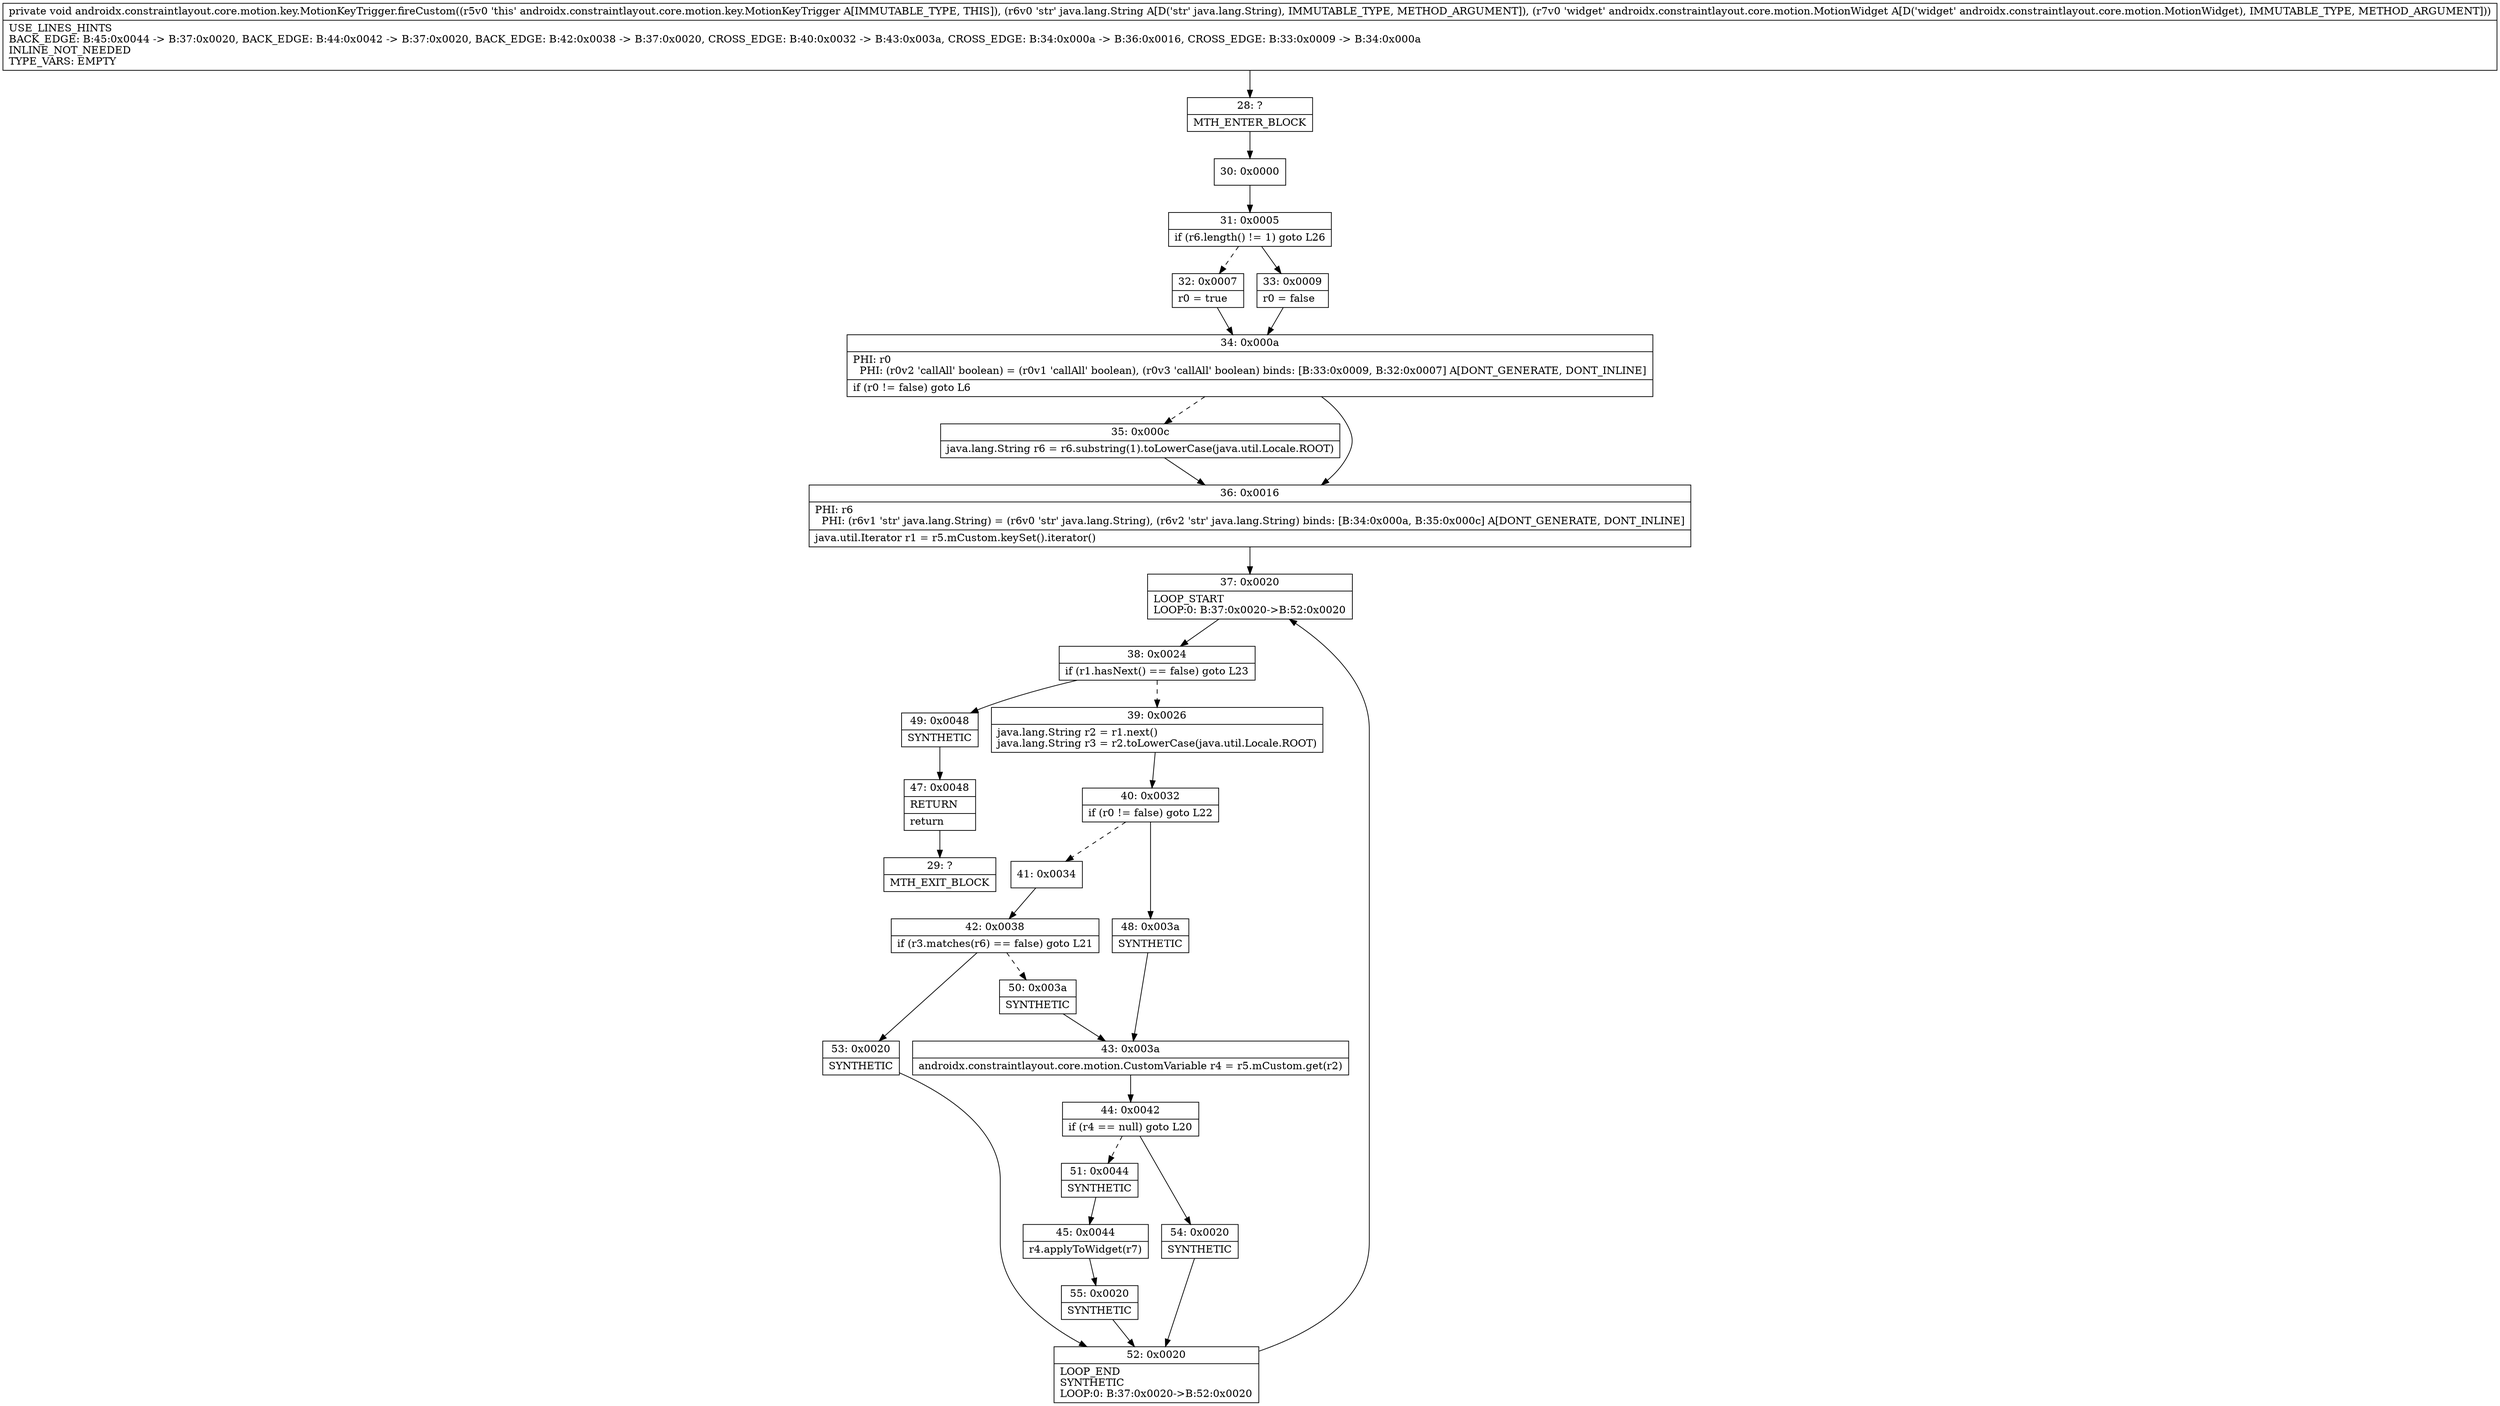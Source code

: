 digraph "CFG forandroidx.constraintlayout.core.motion.key.MotionKeyTrigger.fireCustom(Ljava\/lang\/String;Landroidx\/constraintlayout\/core\/motion\/MotionWidget;)V" {
Node_28 [shape=record,label="{28\:\ ?|MTH_ENTER_BLOCK\l}"];
Node_30 [shape=record,label="{30\:\ 0x0000}"];
Node_31 [shape=record,label="{31\:\ 0x0005|if (r6.length() != 1) goto L26\l}"];
Node_32 [shape=record,label="{32\:\ 0x0007|r0 = true\l}"];
Node_34 [shape=record,label="{34\:\ 0x000a|PHI: r0 \l  PHI: (r0v2 'callAll' boolean) = (r0v1 'callAll' boolean), (r0v3 'callAll' boolean) binds: [B:33:0x0009, B:32:0x0007] A[DONT_GENERATE, DONT_INLINE]\l|if (r0 != false) goto L6\l}"];
Node_35 [shape=record,label="{35\:\ 0x000c|java.lang.String r6 = r6.substring(1).toLowerCase(java.util.Locale.ROOT)\l}"];
Node_36 [shape=record,label="{36\:\ 0x0016|PHI: r6 \l  PHI: (r6v1 'str' java.lang.String) = (r6v0 'str' java.lang.String), (r6v2 'str' java.lang.String) binds: [B:34:0x000a, B:35:0x000c] A[DONT_GENERATE, DONT_INLINE]\l|java.util.Iterator r1 = r5.mCustom.keySet().iterator()\l}"];
Node_37 [shape=record,label="{37\:\ 0x0020|LOOP_START\lLOOP:0: B:37:0x0020\-\>B:52:0x0020\l}"];
Node_38 [shape=record,label="{38\:\ 0x0024|if (r1.hasNext() == false) goto L23\l}"];
Node_39 [shape=record,label="{39\:\ 0x0026|java.lang.String r2 = r1.next()\ljava.lang.String r3 = r2.toLowerCase(java.util.Locale.ROOT)\l}"];
Node_40 [shape=record,label="{40\:\ 0x0032|if (r0 != false) goto L22\l}"];
Node_41 [shape=record,label="{41\:\ 0x0034}"];
Node_42 [shape=record,label="{42\:\ 0x0038|if (r3.matches(r6) == false) goto L21\l}"];
Node_50 [shape=record,label="{50\:\ 0x003a|SYNTHETIC\l}"];
Node_43 [shape=record,label="{43\:\ 0x003a|androidx.constraintlayout.core.motion.CustomVariable r4 = r5.mCustom.get(r2)\l}"];
Node_44 [shape=record,label="{44\:\ 0x0042|if (r4 == null) goto L20\l}"];
Node_51 [shape=record,label="{51\:\ 0x0044|SYNTHETIC\l}"];
Node_45 [shape=record,label="{45\:\ 0x0044|r4.applyToWidget(r7)\l}"];
Node_55 [shape=record,label="{55\:\ 0x0020|SYNTHETIC\l}"];
Node_52 [shape=record,label="{52\:\ 0x0020|LOOP_END\lSYNTHETIC\lLOOP:0: B:37:0x0020\-\>B:52:0x0020\l}"];
Node_54 [shape=record,label="{54\:\ 0x0020|SYNTHETIC\l}"];
Node_53 [shape=record,label="{53\:\ 0x0020|SYNTHETIC\l}"];
Node_48 [shape=record,label="{48\:\ 0x003a|SYNTHETIC\l}"];
Node_49 [shape=record,label="{49\:\ 0x0048|SYNTHETIC\l}"];
Node_47 [shape=record,label="{47\:\ 0x0048|RETURN\l|return\l}"];
Node_29 [shape=record,label="{29\:\ ?|MTH_EXIT_BLOCK\l}"];
Node_33 [shape=record,label="{33\:\ 0x0009|r0 = false\l}"];
MethodNode[shape=record,label="{private void androidx.constraintlayout.core.motion.key.MotionKeyTrigger.fireCustom((r5v0 'this' androidx.constraintlayout.core.motion.key.MotionKeyTrigger A[IMMUTABLE_TYPE, THIS]), (r6v0 'str' java.lang.String A[D('str' java.lang.String), IMMUTABLE_TYPE, METHOD_ARGUMENT]), (r7v0 'widget' androidx.constraintlayout.core.motion.MotionWidget A[D('widget' androidx.constraintlayout.core.motion.MotionWidget), IMMUTABLE_TYPE, METHOD_ARGUMENT]))  | USE_LINES_HINTS\lBACK_EDGE: B:45:0x0044 \-\> B:37:0x0020, BACK_EDGE: B:44:0x0042 \-\> B:37:0x0020, BACK_EDGE: B:42:0x0038 \-\> B:37:0x0020, CROSS_EDGE: B:40:0x0032 \-\> B:43:0x003a, CROSS_EDGE: B:34:0x000a \-\> B:36:0x0016, CROSS_EDGE: B:33:0x0009 \-\> B:34:0x000a\lINLINE_NOT_NEEDED\lTYPE_VARS: EMPTY\l}"];
MethodNode -> Node_28;Node_28 -> Node_30;
Node_30 -> Node_31;
Node_31 -> Node_32[style=dashed];
Node_31 -> Node_33;
Node_32 -> Node_34;
Node_34 -> Node_35[style=dashed];
Node_34 -> Node_36;
Node_35 -> Node_36;
Node_36 -> Node_37;
Node_37 -> Node_38;
Node_38 -> Node_39[style=dashed];
Node_38 -> Node_49;
Node_39 -> Node_40;
Node_40 -> Node_41[style=dashed];
Node_40 -> Node_48;
Node_41 -> Node_42;
Node_42 -> Node_50[style=dashed];
Node_42 -> Node_53;
Node_50 -> Node_43;
Node_43 -> Node_44;
Node_44 -> Node_51[style=dashed];
Node_44 -> Node_54;
Node_51 -> Node_45;
Node_45 -> Node_55;
Node_55 -> Node_52;
Node_52 -> Node_37;
Node_54 -> Node_52;
Node_53 -> Node_52;
Node_48 -> Node_43;
Node_49 -> Node_47;
Node_47 -> Node_29;
Node_33 -> Node_34;
}

